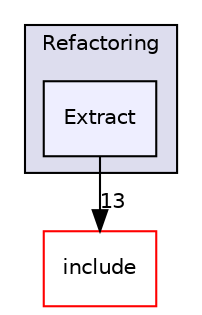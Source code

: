 digraph "lib/Tooling/Refactoring/Extract" {
  bgcolor=transparent;
  compound=true
  node [ fontsize="10", fontname="Helvetica"];
  edge [ labelfontsize="10", labelfontname="Helvetica"];
  subgraph clusterdir_fd59975060ceb1c62f940102f7f6fbcd {
    graph [ bgcolor="#ddddee", pencolor="black", label="Refactoring" fontname="Helvetica", fontsize="10", URL="dir_fd59975060ceb1c62f940102f7f6fbcd.html"]
  dir_2c6df9ed74b53afb8fcdd0ad0a9a1245 [shape=box, label="Extract", style="filled", fillcolor="#eeeeff", pencolor="black", URL="dir_2c6df9ed74b53afb8fcdd0ad0a9a1245.html"];
  }
  dir_d44c64559bbebec7f509842c48db8b23 [shape=box label="include" color="red" URL="dir_d44c64559bbebec7f509842c48db8b23.html"];
  dir_2c6df9ed74b53afb8fcdd0ad0a9a1245->dir_d44c64559bbebec7f509842c48db8b23 [headlabel="13", labeldistance=1.5 headhref="dir_000120_000001.html"];
}
